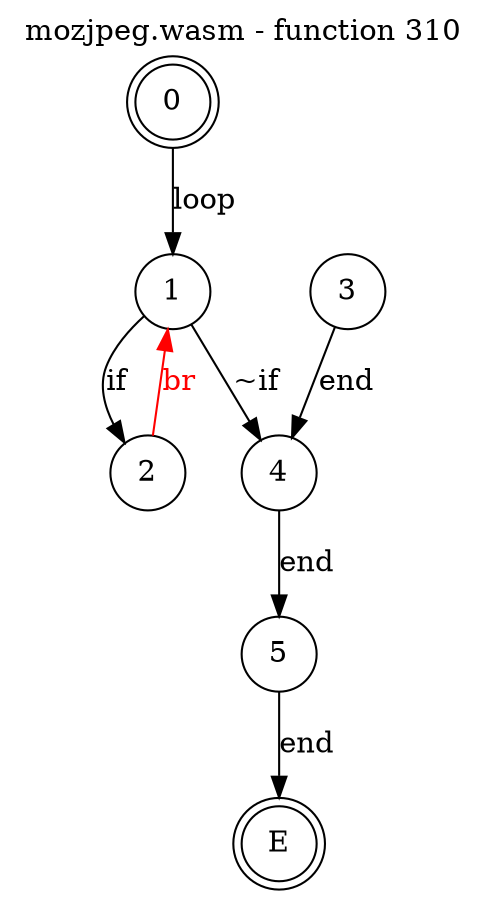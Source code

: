 digraph finite_state_machine {
    label = "mozjpeg.wasm - function 310"
    labelloc =  t
    labelfontsize = 16
    labelfontcolor = black
    labelfontname = "Helvetica"
    node [shape = doublecircle]; 0 E ;
    node [shape = circle];
    0 -> 1[label="loop"];
    1 -> 2[label="if"];
    1 -> 4[label="~if"];
    2 -> 1[color="red" fontcolor="red" label="br"];
    3 -> 4[label="end"];
    4 -> 5[label="end"];
    5 -> E[label="end"];
}
